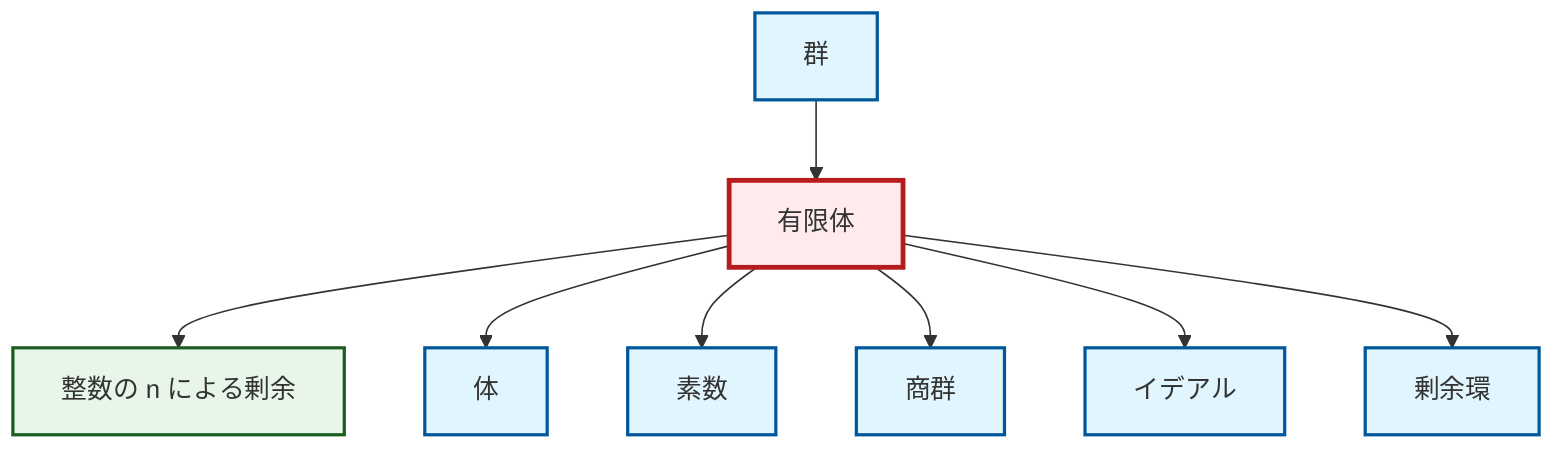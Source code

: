 graph TD
    classDef definition fill:#e1f5fe,stroke:#01579b,stroke-width:2px
    classDef theorem fill:#f3e5f5,stroke:#4a148c,stroke-width:2px
    classDef axiom fill:#fff3e0,stroke:#e65100,stroke-width:2px
    classDef example fill:#e8f5e9,stroke:#1b5e20,stroke-width:2px
    classDef current fill:#ffebee,stroke:#b71c1c,stroke-width:3px
    ex-finite-field["有限体"]:::example
    def-group["群"]:::definition
    def-prime["素数"]:::definition
    def-quotient-group["商群"]:::definition
    def-quotient-ring["剰余環"]:::definition
    def-field["体"]:::definition
    ex-quotient-integers-mod-n["整数の n による剰余"]:::example
    def-ideal["イデアル"]:::definition
    ex-finite-field --> ex-quotient-integers-mod-n
    ex-finite-field --> def-field
    ex-finite-field --> def-prime
    ex-finite-field --> def-quotient-group
    ex-finite-field --> def-ideal
    ex-finite-field --> def-quotient-ring
    def-group --> ex-finite-field
    class ex-finite-field current
